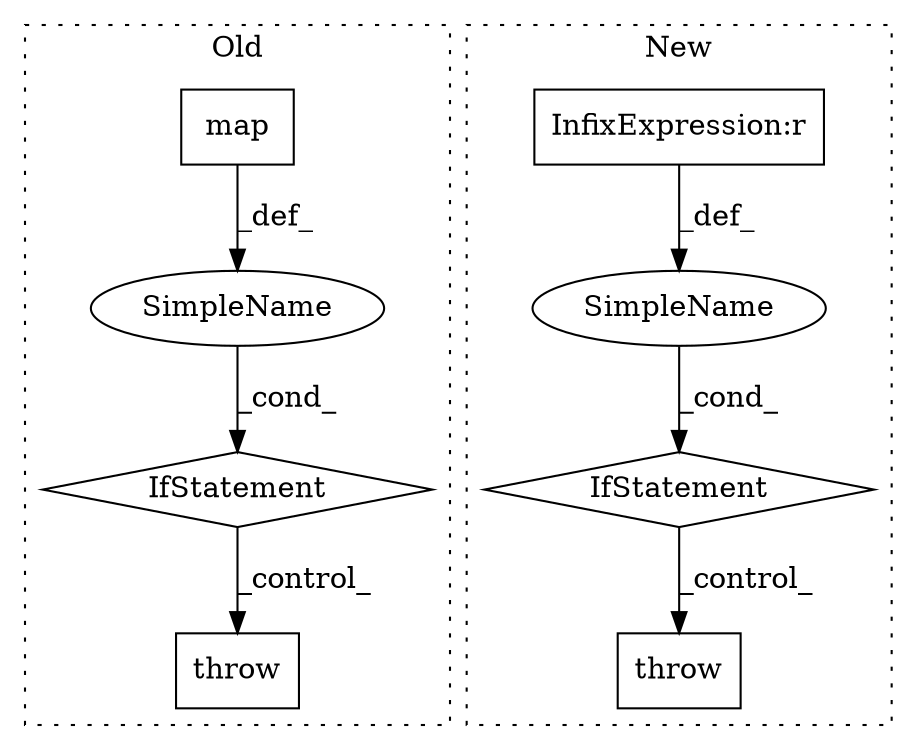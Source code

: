 digraph G {
subgraph cluster0 {
1 [label="map" a="32" s="12729,12774" l="4,1" shape="box"];
5 [label="IfStatement" a="25" s="12721,12776" l="4,2" shape="diamond"];
6 [label="SimpleName" a="42" s="" l="" shape="ellipse"];
7 [label="throw" a="53" s="12786" l="6" shape="box"];
label = "Old";
style="dotted";
}
subgraph cluster1 {
2 [label="throw" a="53" s="12669" l="6" shape="box"];
3 [label="IfStatement" a="25" s="12632,12657" l="4,2" shape="diamond"];
4 [label="SimpleName" a="42" s="" l="" shape="ellipse"];
8 [label="InfixExpression:r" a="27" s="12649" l="4" shape="box"];
label = "New";
style="dotted";
}
1 -> 6 [label="_def_"];
3 -> 2 [label="_control_"];
4 -> 3 [label="_cond_"];
5 -> 7 [label="_control_"];
6 -> 5 [label="_cond_"];
8 -> 4 [label="_def_"];
}